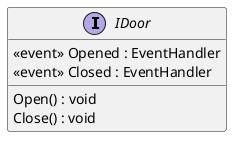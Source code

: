 @startuml
interface IDoor {
     <<event>> Opened : EventHandler 
     <<event>> Closed : EventHandler 
    Open() : void
    Close() : void
}
@enduml
